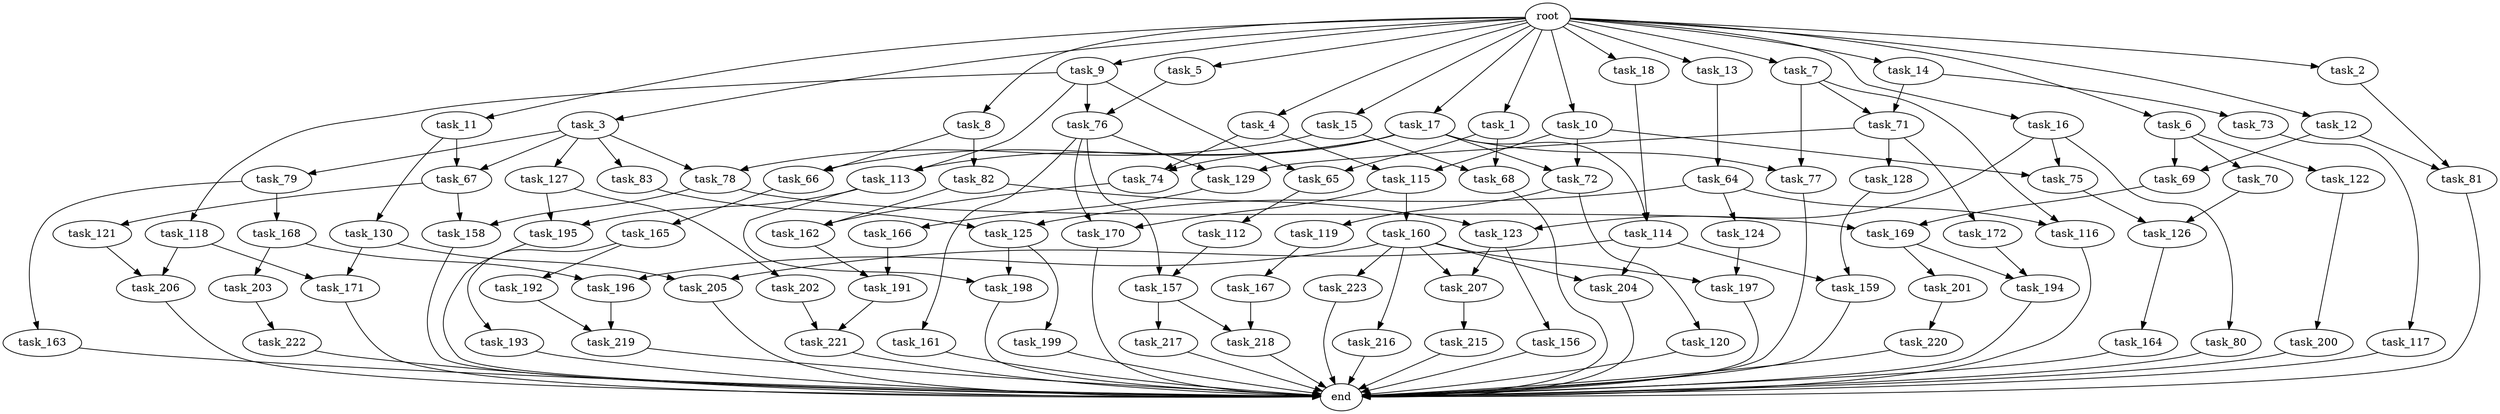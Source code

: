 digraph G {
  task_11 [size="2.048000"];
  task_171 [size="704374636.544000"];
  task_195 [size="2783138807.808000"];
  task_64 [size="1391569403.904000"];
  task_17 [size="2.048000"];
  task_219 [size="1047972020.224000"];
  task_217 [size="429496729.600000"];
  task_126 [size="1941325217.792000"];
  task_69 [size="3435973836.800000"];
  task_199 [size="429496729.600000"];
  task_73 [size="1099511627.776000"];
  task_124 [size="68719476.736000"];
  task_197 [size="3109556322.304000"];
  task_67 [size="1666447310.848000"];
  task_113 [size="687194767.360000"];
  task_7 [size="2.048000"];
  task_122 [size="1717986918.400000"];
  task_79 [size="1391569403.904000"];
  task_157 [size="429496729.600000"];
  task_205 [size="549755813.888000"];
  task_80 [size="1717986918.400000"];
  task_115 [size="2010044694.528000"];
  task_116 [size="498216206.336000"];
  task_130 [size="274877906.944000"];
  task_75 [size="3109556322.304000"];
  task_128 [size="274877906.944000"];
  task_206 [size="1047972020.224000"];
  task_192 [size="841813590.016000"];
  task_203 [size="1717986918.400000"];
  task_201 [size="1099511627.776000"];
  task_81 [size="1786706395.136000"];
  task_196 [size="3109556322.304000"];
  task_112 [size="1099511627.776000"];
  task_121 [size="429496729.600000"];
  task_83 [size="1391569403.904000"];
  task_198 [size="1821066133.504000"];
  task_3 [size="2.048000"];
  task_202 [size="1391569403.904000"];
  task_207 [size="2233382993.920000"];
  task_14 [size="2.048000"];
  task_71 [size="1529008357.376000"];
  task_125 [size="1168231104.512000"];
  task_216 [size="1391569403.904000"];
  task_223 [size="1391569403.904000"];
  task_215 [size="1391569403.904000"];
  task_117 [size="429496729.600000"];
  task_158 [size="1047972020.224000"];
  task_9 [size="2.048000"];
  task_16 [size="2.048000"];
  end [size="0.000000"];
  root [size="0.000000"];
  task_167 [size="1099511627.776000"];
  task_166 [size="274877906.944000"];
  task_161 [size="274877906.944000"];
  task_218 [size="704374636.544000"];
  task_165 [size="1391569403.904000"];
  task_4 [size="2.048000"];
  task_70 [size="1717986918.400000"];
  task_65 [size="1460288880.640000"];
  task_78 [size="1546188226.560000"];
  task_13 [size="2.048000"];
  task_194 [size="2199023255.552000"];
  task_66 [size="2336462209.024000"];
  task_120 [size="274877906.944000"];
  task_5 [size="2.048000"];
  task_169 [size="2010044694.528000"];
  task_204 [size="1666447310.848000"];
  task_170 [size="1374389534.720000"];
  task_200 [size="274877906.944000"];
  task_6 [size="2.048000"];
  task_220 [size="618475290.624000"];
  task_172 [size="274877906.944000"];
  task_164 [size="154618822.656000"];
  task_127 [size="1391569403.904000"];
  task_15 [size="2.048000"];
  task_129 [size="549755813.888000"];
  task_10 [size="2.048000"];
  task_118 [size="68719476.736000"];
  task_74 [size="1236950581.248000"];
  task_221 [size="1666447310.848000"];
  task_160 [size="1099511627.776000"];
  task_1 [size="2.048000"];
  task_222 [size="841813590.016000"];
  task_159 [size="704374636.544000"];
  task_156 [size="841813590.016000"];
  task_68 [size="1546188226.560000"];
  task_168 [size="841813590.016000"];
  task_2 [size="2.048000"];
  task_72 [size="2010044694.528000"];
  task_119 [size="274877906.944000"];
  task_114 [size="1717986918.400000"];
  task_12 [size="2.048000"];
  task_8 [size="2.048000"];
  task_191 [size="1717986918.400000"];
  task_163 [size="841813590.016000"];
  task_123 [size="2336462209.024000"];
  task_18 [size="2.048000"];
  task_82 [size="1717986918.400000"];
  task_193 [size="841813590.016000"];
  task_162 [size="2010044694.528000"];
  task_77 [size="1047972020.224000"];
  task_76 [size="498216206.336000"];

  task_11 -> task_130 [size="134217728.000000"];
  task_11 -> task_67 [size="134217728.000000"];
  task_171 -> end [size="1.000000"];
  task_195 -> end [size="1.000000"];
  task_64 -> task_124 [size="33554432.000000"];
  task_64 -> task_125 [size="33554432.000000"];
  task_64 -> task_116 [size="33554432.000000"];
  task_17 -> task_113 [size="301989888.000000"];
  task_17 -> task_66 [size="301989888.000000"];
  task_17 -> task_114 [size="301989888.000000"];
  task_17 -> task_72 [size="301989888.000000"];
  task_17 -> task_77 [size="301989888.000000"];
  task_17 -> task_74 [size="301989888.000000"];
  task_219 -> end [size="1.000000"];
  task_217 -> end [size="1.000000"];
  task_126 -> task_164 [size="75497472.000000"];
  task_69 -> task_169 [size="679477248.000000"];
  task_199 -> end [size="1.000000"];
  task_73 -> task_117 [size="209715200.000000"];
  task_124 -> task_197 [size="838860800.000000"];
  task_197 -> end [size="1.000000"];
  task_67 -> task_121 [size="209715200.000000"];
  task_67 -> task_158 [size="209715200.000000"];
  task_113 -> task_198 [size="679477248.000000"];
  task_113 -> task_195 [size="679477248.000000"];
  task_7 -> task_77 [size="209715200.000000"];
  task_7 -> task_116 [size="209715200.000000"];
  task_7 -> task_71 [size="209715200.000000"];
  task_122 -> task_200 [size="134217728.000000"];
  task_79 -> task_168 [size="411041792.000000"];
  task_79 -> task_163 [size="411041792.000000"];
  task_157 -> task_218 [size="209715200.000000"];
  task_157 -> task_217 [size="209715200.000000"];
  task_205 -> end [size="1.000000"];
  task_80 -> end [size="1.000000"];
  task_115 -> task_160 [size="536870912.000000"];
  task_115 -> task_170 [size="536870912.000000"];
  task_116 -> end [size="1.000000"];
  task_130 -> task_171 [size="134217728.000000"];
  task_130 -> task_205 [size="134217728.000000"];
  task_75 -> task_126 [size="411041792.000000"];
  task_128 -> task_159 [size="209715200.000000"];
  task_206 -> end [size="1.000000"];
  task_192 -> task_219 [size="209715200.000000"];
  task_203 -> task_222 [size="411041792.000000"];
  task_201 -> task_220 [size="301989888.000000"];
  task_81 -> end [size="1.000000"];
  task_196 -> task_219 [size="301989888.000000"];
  task_112 -> task_157 [size="75497472.000000"];
  task_121 -> task_206 [size="301989888.000000"];
  task_83 -> task_125 [size="536870912.000000"];
  task_198 -> end [size="1.000000"];
  task_3 -> task_78 [size="679477248.000000"];
  task_3 -> task_67 [size="679477248.000000"];
  task_3 -> task_79 [size="679477248.000000"];
  task_3 -> task_127 [size="679477248.000000"];
  task_3 -> task_83 [size="679477248.000000"];
  task_202 -> task_221 [size="134217728.000000"];
  task_207 -> task_215 [size="679477248.000000"];
  task_14 -> task_73 [size="536870912.000000"];
  task_14 -> task_71 [size="536870912.000000"];
  task_71 -> task_128 [size="134217728.000000"];
  task_71 -> task_129 [size="134217728.000000"];
  task_71 -> task_172 [size="134217728.000000"];
  task_125 -> task_198 [size="209715200.000000"];
  task_125 -> task_199 [size="209715200.000000"];
  task_216 -> end [size="1.000000"];
  task_223 -> end [size="1.000000"];
  task_215 -> end [size="1.000000"];
  task_117 -> end [size="1.000000"];
  task_158 -> end [size="1.000000"];
  task_9 -> task_65 [size="33554432.000000"];
  task_9 -> task_113 [size="33554432.000000"];
  task_9 -> task_76 [size="33554432.000000"];
  task_9 -> task_118 [size="33554432.000000"];
  task_16 -> task_75 [size="838860800.000000"];
  task_16 -> task_123 [size="838860800.000000"];
  task_16 -> task_80 [size="838860800.000000"];
  root -> task_15 [size="1.000000"];
  root -> task_16 [size="1.000000"];
  root -> task_5 [size="1.000000"];
  root -> task_11 [size="1.000000"];
  root -> task_3 [size="1.000000"];
  root -> task_12 [size="1.000000"];
  root -> task_8 [size="1.000000"];
  root -> task_6 [size="1.000000"];
  root -> task_17 [size="1.000000"];
  root -> task_7 [size="1.000000"];
  root -> task_10 [size="1.000000"];
  root -> task_1 [size="1.000000"];
  root -> task_4 [size="1.000000"];
  root -> task_2 [size="1.000000"];
  root -> task_13 [size="1.000000"];
  root -> task_14 [size="1.000000"];
  root -> task_9 [size="1.000000"];
  root -> task_18 [size="1.000000"];
  task_167 -> task_218 [size="134217728.000000"];
  task_166 -> task_191 [size="301989888.000000"];
  task_161 -> end [size="1.000000"];
  task_218 -> end [size="1.000000"];
  task_165 -> task_192 [size="411041792.000000"];
  task_165 -> task_193 [size="411041792.000000"];
  task_4 -> task_115 [size="301989888.000000"];
  task_4 -> task_74 [size="301989888.000000"];
  task_70 -> task_126 [size="536870912.000000"];
  task_65 -> task_112 [size="536870912.000000"];
  task_78 -> task_169 [size="301989888.000000"];
  task_78 -> task_158 [size="301989888.000000"];
  task_13 -> task_64 [size="679477248.000000"];
  task_194 -> end [size="1.000000"];
  task_66 -> task_165 [size="679477248.000000"];
  task_120 -> end [size="1.000000"];
  task_5 -> task_76 [size="209715200.000000"];
  task_169 -> task_201 [size="536870912.000000"];
  task_169 -> task_194 [size="536870912.000000"];
  task_204 -> end [size="1.000000"];
  task_170 -> end [size="1.000000"];
  task_200 -> end [size="1.000000"];
  task_6 -> task_69 [size="838860800.000000"];
  task_6 -> task_122 [size="838860800.000000"];
  task_6 -> task_70 [size="838860800.000000"];
  task_220 -> end [size="1.000000"];
  task_172 -> task_194 [size="536870912.000000"];
  task_164 -> end [size="1.000000"];
  task_127 -> task_195 [size="679477248.000000"];
  task_127 -> task_202 [size="679477248.000000"];
  task_15 -> task_68 [size="75497472.000000"];
  task_15 -> task_78 [size="75497472.000000"];
  task_129 -> task_166 [size="134217728.000000"];
  task_10 -> task_72 [size="679477248.000000"];
  task_10 -> task_115 [size="679477248.000000"];
  task_10 -> task_75 [size="679477248.000000"];
  task_118 -> task_171 [size="209715200.000000"];
  task_118 -> task_206 [size="209715200.000000"];
  task_74 -> task_162 [size="679477248.000000"];
  task_221 -> end [size="1.000000"];
  task_160 -> task_223 [size="679477248.000000"];
  task_160 -> task_196 [size="679477248.000000"];
  task_160 -> task_197 [size="679477248.000000"];
  task_160 -> task_207 [size="679477248.000000"];
  task_160 -> task_204 [size="679477248.000000"];
  task_160 -> task_216 [size="679477248.000000"];
  task_1 -> task_65 [size="679477248.000000"];
  task_1 -> task_68 [size="679477248.000000"];
  task_222 -> end [size="1.000000"];
  task_159 -> end [size="1.000000"];
  task_156 -> end [size="1.000000"];
  task_68 -> end [size="1.000000"];
  task_168 -> task_203 [size="838860800.000000"];
  task_168 -> task_196 [size="838860800.000000"];
  task_2 -> task_81 [size="33554432.000000"];
  task_72 -> task_119 [size="134217728.000000"];
  task_72 -> task_120 [size="134217728.000000"];
  task_119 -> task_167 [size="536870912.000000"];
  task_114 -> task_159 [size="134217728.000000"];
  task_114 -> task_205 [size="134217728.000000"];
  task_114 -> task_204 [size="134217728.000000"];
  task_12 -> task_69 [size="838860800.000000"];
  task_12 -> task_81 [size="838860800.000000"];
  task_8 -> task_66 [size="838860800.000000"];
  task_8 -> task_82 [size="838860800.000000"];
  task_191 -> task_221 [size="679477248.000000"];
  task_163 -> end [size="1.000000"];
  task_123 -> task_207 [size="411041792.000000"];
  task_123 -> task_156 [size="411041792.000000"];
  task_18 -> task_114 [size="536870912.000000"];
  task_82 -> task_162 [size="301989888.000000"];
  task_82 -> task_123 [size="301989888.000000"];
  task_193 -> end [size="1.000000"];
  task_162 -> task_191 [size="536870912.000000"];
  task_77 -> end [size="1.000000"];
  task_76 -> task_161 [size="134217728.000000"];
  task_76 -> task_129 [size="134217728.000000"];
  task_76 -> task_157 [size="134217728.000000"];
  task_76 -> task_170 [size="134217728.000000"];
}
